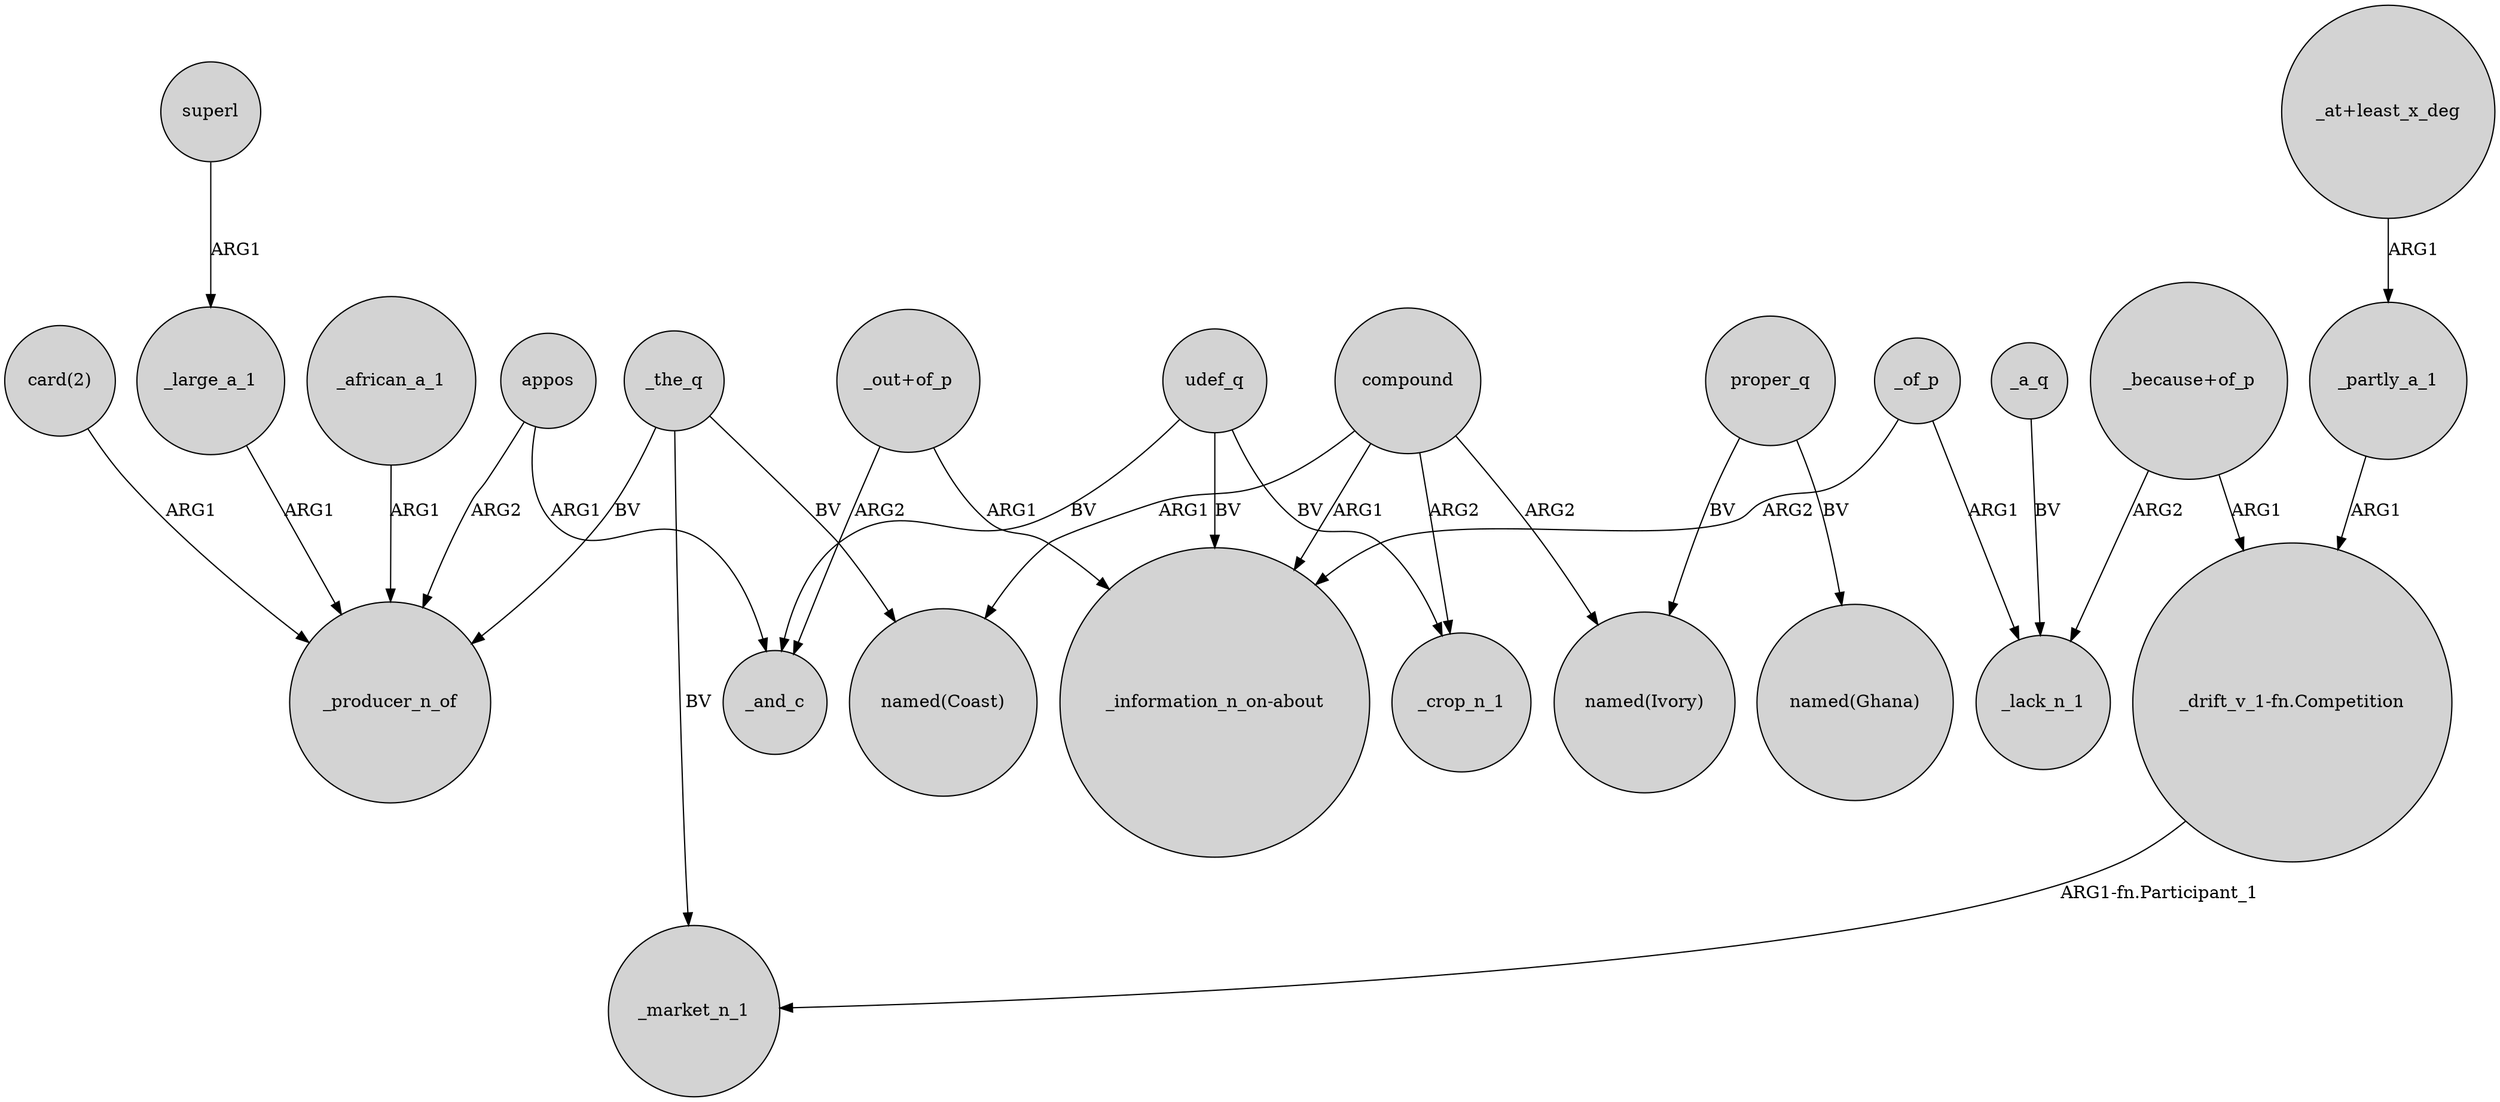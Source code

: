 digraph {
	node [shape=circle style=filled]
	"_out+of_p" -> _and_c [label=ARG2]
	compound -> "named(Coast)" [label=ARG1]
	_large_a_1 -> _producer_n_of [label=ARG1]
	appos -> _producer_n_of [label=ARG2]
	compound -> _crop_n_1 [label=ARG2]
	"_because+of_p" -> _lack_n_1 [label=ARG2]
	udef_q -> "_information_n_on-about" [label=BV]
	_a_q -> _lack_n_1 [label=BV]
	udef_q -> _crop_n_1 [label=BV]
	_of_p -> _lack_n_1 [label=ARG1]
	appos -> _and_c [label=ARG1]
	udef_q -> _and_c [label=BV]
	"card(2)" -> _producer_n_of [label=ARG1]
	proper_q -> "named(Ghana)" [label=BV]
	_the_q -> _market_n_1 [label=BV]
	compound -> "named(Ivory)" [label=ARG2]
	_partly_a_1 -> "_drift_v_1-fn.Competition" [label=ARG1]
	_the_q -> _producer_n_of [label=BV]
	"_drift_v_1-fn.Competition" -> _market_n_1 [label="ARG1-fn.Participant_1"]
	_the_q -> "named(Coast)" [label=BV]
	proper_q -> "named(Ivory)" [label=BV]
	_african_a_1 -> _producer_n_of [label=ARG1]
	"_because+of_p" -> "_drift_v_1-fn.Competition" [label=ARG1]
	compound -> "_information_n_on-about" [label=ARG1]
	_of_p -> "_information_n_on-about" [label=ARG2]
	"_out+of_p" -> "_information_n_on-about" [label=ARG1]
	superl -> _large_a_1 [label=ARG1]
	"_at+least_x_deg" -> _partly_a_1 [label=ARG1]
}
